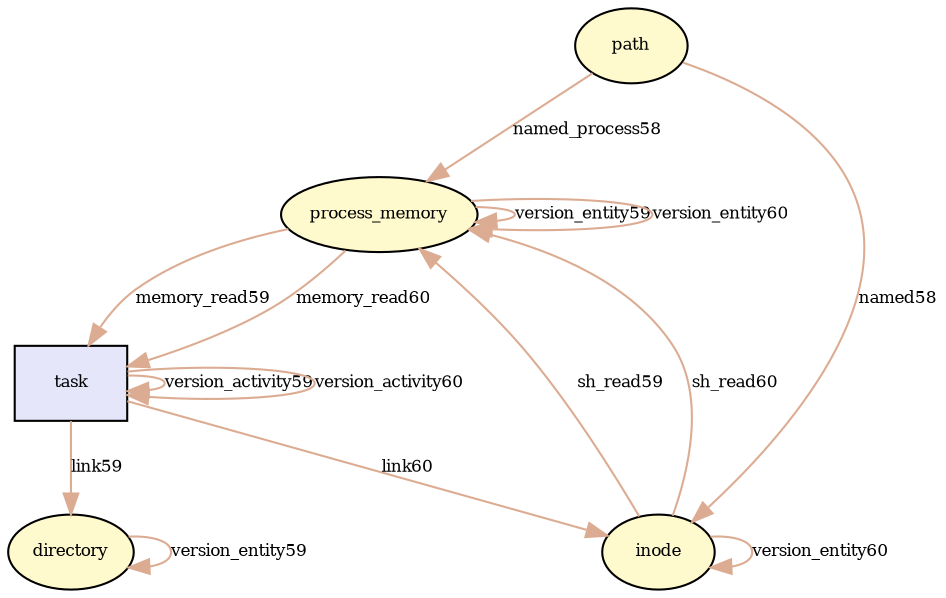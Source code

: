 digraph RGL__DirectedAdjacencyGraph {path[fontsize = 8,label = "path",shape = ellipse, fillcolor="#fffacd", style = filled]

process_memory[fontsize = 8,label = "process_memory",shape = ellipse, fillcolor="#fffacd", style = filled]

path -> process_memory[fontsize = 8,label = "named_process58", color="#dcac92"]

inode[fontsize = 8,label = "inode",shape = ellipse, fillcolor="#fffacd", style = filled]

path -> inode[fontsize = 8,label = "named58", color="#dcac92"]

process_memory -> process_memory[fontsize = 8,label = "version_entity59", color="#dcac92"]

inode -> process_memory[fontsize = 8,label = "sh_read59", color="#dcac92"]

task[fontsize = 8,label = "task",shape = rectangle, fillcolor="#e6e6fa", style = filled]

task -> task[fontsize = 8,label = "version_activity59", color="#dcac92"]

process_memory -> task[fontsize = 8,label = "memory_read59", color="#dcac92"]

directory[fontsize = 8,label = "directory",shape = ellipse, fillcolor="#fffacd", style = filled]

directory -> directory[fontsize = 8,label = "version_entity59", color="#dcac92"]

task -> directory[fontsize = 8,label = "link59", color="#dcac92"]

process_memory -> process_memory[fontsize = 8,label = "version_entity60", color="#dcac92"]

inode -> process_memory[fontsize = 8,label = "sh_read60", color="#dcac92"]

task -> task[fontsize = 8,label = "version_activity60", color="#dcac92"]

process_memory -> task[fontsize = 8,label = "memory_read60", color="#dcac92"]

inode -> inode[fontsize = 8,label = "version_entity60", color="#dcac92"]

task -> inode[fontsize = 8,label = "link60", color="#dcac92"]

}